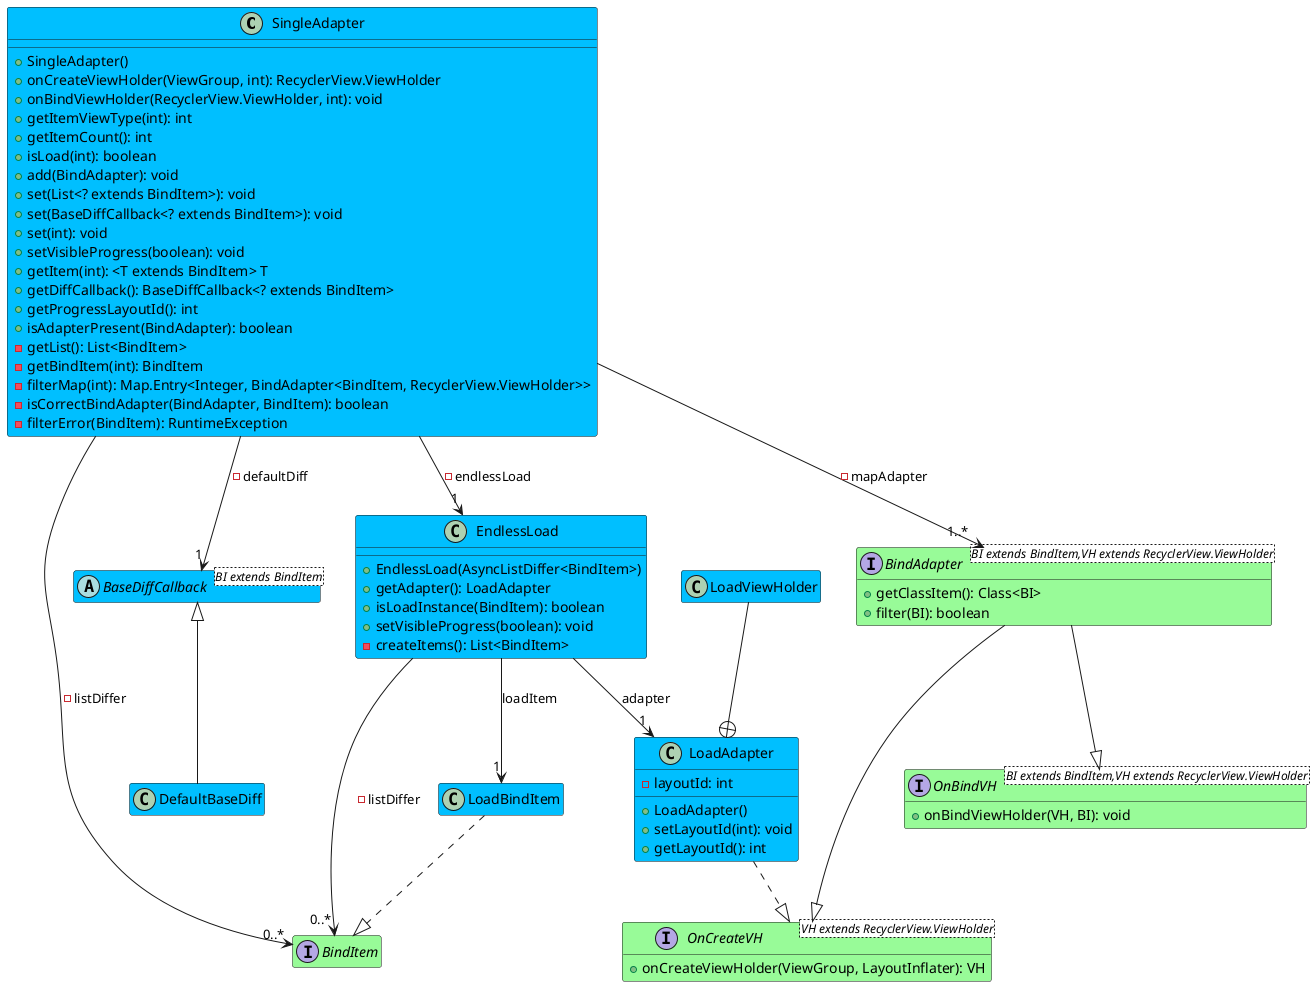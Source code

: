 @startuml
'https://plantuml.com/class-diagram

/'Specification of classes and interfaces'/
class SingleAdapter{

    + SingleAdapter()
    + onCreateViewHolder(ViewGroup, int): RecyclerView.ViewHolder
    + onBindViewHolder(RecyclerView.ViewHolder, int): void
    + getItemViewType(int): int
    + getItemCount(): int
    + isLoad(int): boolean
    + add(BindAdapter): void
    + set(List<? extends BindItem>): void
    + set(BaseDiffCallback<? extends BindItem>): void
    + set(int): void
    + setVisibleProgress(boolean): void
    + getItem(int): <T extends BindItem> T
    + getDiffCallback(): BaseDiffCallback<? extends BindItem>
    + getProgressLayoutId(): int
    + isAdapterPresent(BindAdapter): boolean
    - getList(): List<BindItem>
    - getBindItem(int): BindItem
    - filterMap(int): Map.Entry<Integer, BindAdapter<BindItem, RecyclerView.ViewHolder>>
    - isCorrectBindAdapter(BindAdapter, BindItem): boolean
    - filterError(BindItem): RuntimeException
}
class EndlessLoad{

    + EndlessLoad(AsyncListDiffer<BindItem>)
    + getAdapter(): LoadAdapter
    + isLoadInstance(BindItem): boolean
    + setVisibleProgress(boolean): void
    - createItems(): List<BindItem>
}
class LoadAdapter{
    - layoutId: int

    + LoadAdapter()
    + setLayoutId(int): void
    + getLayoutId(): int
}
class LoadBindItem
abstract class BaseDiffCallback<BI extends BindItem>
class DefaultBaseDiff
interface BindItem
interface OnCreateVH<VH extends RecyclerView.ViewHolder>{
    + onCreateViewHolder(ViewGroup, LayoutInflater): VH
}
interface OnBindVH<BI extends BindItem,VH extends RecyclerView.ViewHolder>{
    + onBindViewHolder(VH, BI): void
}
interface BindAdapter<BI extends BindItem,VH extends RecyclerView.ViewHolder>{
    + getClassItem(): Class<BI>
    + filter(BI): boolean
}
class LoadViewHolder

/'Relations'/
SingleAdapter --> "1" BaseDiffCallback : -defaultDiff
SingleAdapter --> "1" EndlessLoad : -endlessLoad
SingleAdapter --> "0..*" BindItem : -listDiffer
SingleAdapter --> "1..*" BindAdapter : -mapAdapter
BindAdapter --|> OnCreateVH
BindAdapter --|> OnBindVH
BaseDiffCallback <|-- DefaultBaseDiff
EndlessLoad --> "1" LoadAdapter : adapter
EndlessLoad --> "1" LoadBindItem :loadItem
EndlessLoad --> "0..*" BindItem : - listDiffer
LoadAdapter ..|> OnCreateVH
LoadBindItem ..|> BindItem
LoadViewHolder --+ LoadAdapter

/'visual customization'/
hide LoadViewHolder members
hide LoadBindItem members
hide BaseDiffCallback members
hide DefaultBaseDiff members
hide BindItem members
hide OnCreateVH attributes
hide BindAdapter attributes
hide OnBindVH attributes
interface BindItem #paleGreen
interface OnCreateVH #paleGreen
interface OnBindVH #paleGreen
interface BindAdapter #paleGreen
class SingleAdapter #deepskyblue
abstract class BaseDiffCallback #deepskyblue
class EndlessLoad #deepskyblue
class DefaultBaseDiff #deepskyblue
class LoadBindItem #deepskyblue
class LoadViewHolder #deepskyblue
class LoadAdapter #deepskyblue

@enduml